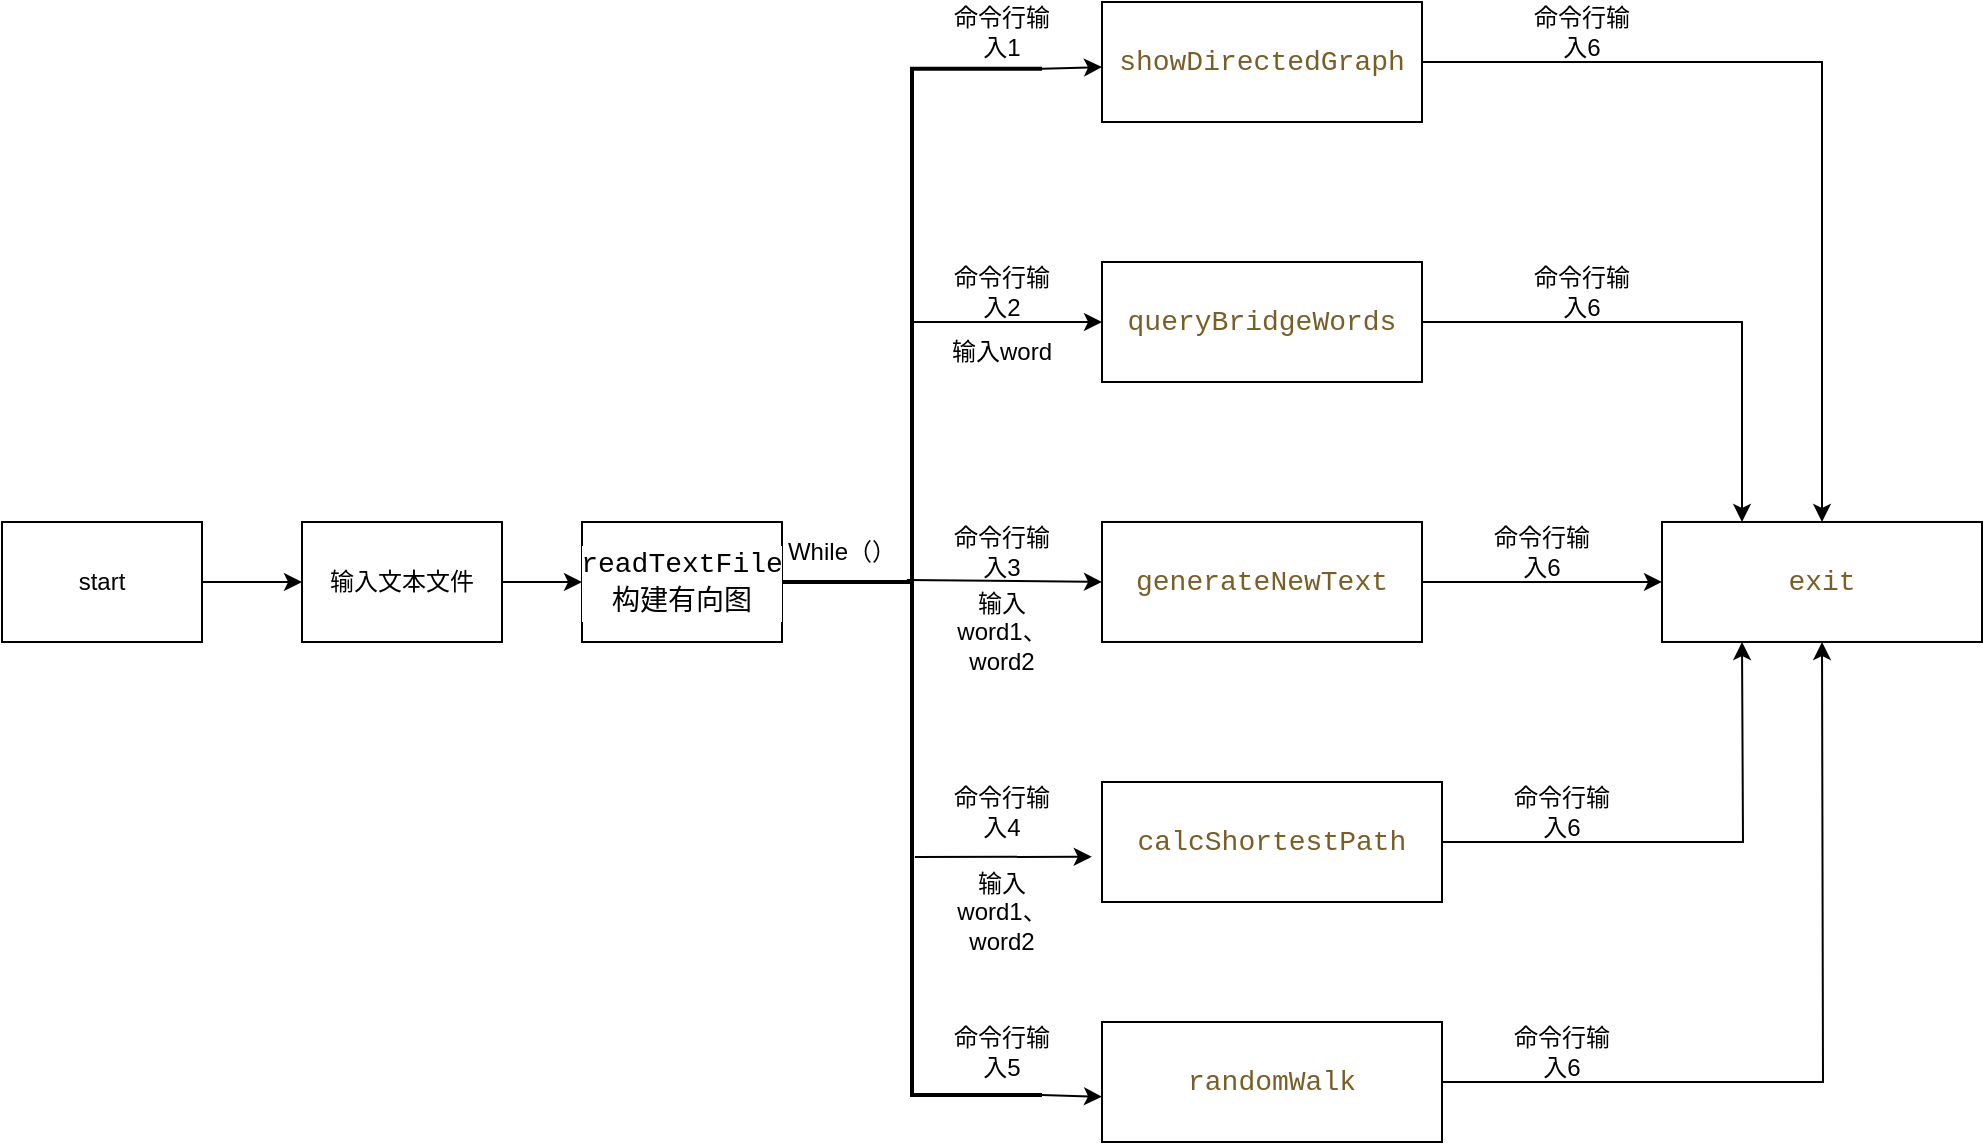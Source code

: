 <mxfile version="24.2.8" type="device">
  <diagram id="C5RBs43oDa-KdzZeNtuy" name="Page-1">
    <mxGraphModel dx="948" dy="5299" grid="1" gridSize="10" guides="1" tooltips="1" connect="1" arrows="1" fold="1" page="1" pageScale="1" pageWidth="3300" pageHeight="4681" math="0" shadow="0">
      <root>
        <mxCell id="WIyWlLk6GJQsqaUBKTNV-0" />
        <mxCell id="WIyWlLk6GJQsqaUBKTNV-1" parent="WIyWlLk6GJQsqaUBKTNV-0" />
        <mxCell id="sURrvoirdm_jcofsN_Vr-2" value="" style="edgeStyle=orthogonalEdgeStyle;rounded=0;orthogonalLoop=1;jettySize=auto;html=1;" edge="1" parent="WIyWlLk6GJQsqaUBKTNV-1" source="sURrvoirdm_jcofsN_Vr-0" target="sURrvoirdm_jcofsN_Vr-1">
          <mxGeometry relative="1" as="geometry" />
        </mxCell>
        <mxCell id="sURrvoirdm_jcofsN_Vr-0" value="start" style="rounded=0;whiteSpace=wrap;html=1;" vertex="1" parent="WIyWlLk6GJQsqaUBKTNV-1">
          <mxGeometry x="10" y="250" width="100" height="60" as="geometry" />
        </mxCell>
        <mxCell id="sURrvoirdm_jcofsN_Vr-3" style="edgeStyle=orthogonalEdgeStyle;rounded=0;orthogonalLoop=1;jettySize=auto;html=1;exitX=0;exitY=0.5;exitDx=0;exitDy=0;" edge="1" parent="WIyWlLk6GJQsqaUBKTNV-1" source="sURrvoirdm_jcofsN_Vr-1">
          <mxGeometry relative="1" as="geometry">
            <mxPoint x="180" y="280" as="targetPoint" />
          </mxGeometry>
        </mxCell>
        <mxCell id="sURrvoirdm_jcofsN_Vr-5" value="" style="edgeStyle=orthogonalEdgeStyle;rounded=0;orthogonalLoop=1;jettySize=auto;html=1;" edge="1" parent="WIyWlLk6GJQsqaUBKTNV-1" source="sURrvoirdm_jcofsN_Vr-1" target="sURrvoirdm_jcofsN_Vr-4">
          <mxGeometry relative="1" as="geometry" />
        </mxCell>
        <mxCell id="sURrvoirdm_jcofsN_Vr-1" value="输入文本文件" style="rounded=0;whiteSpace=wrap;html=1;" vertex="1" parent="WIyWlLk6GJQsqaUBKTNV-1">
          <mxGeometry x="160" y="250" width="100" height="60" as="geometry" />
        </mxCell>
        <mxCell id="sURrvoirdm_jcofsN_Vr-4" value="&lt;div style=&quot;background-color: rgb(255, 255, 255); font-family: Consolas, &amp;quot;Courier New&amp;quot;, monospace; font-size: 14px; line-height: 19px; white-space: pre;&quot;&gt;readTextFile&lt;/div&gt;&lt;div style=&quot;background-color: rgb(255, 255, 255); font-family: Consolas, &amp;quot;Courier New&amp;quot;, monospace; font-size: 14px; line-height: 19px; white-space: pre;&quot;&gt;构建有向图&lt;/div&gt;" style="rounded=0;whiteSpace=wrap;html=1;" vertex="1" parent="WIyWlLk6GJQsqaUBKTNV-1">
          <mxGeometry x="300" y="250" width="100" height="60" as="geometry" />
        </mxCell>
        <mxCell id="sURrvoirdm_jcofsN_Vr-6" value="" style="strokeWidth=2;html=1;shape=mxgraph.flowchart.annotation_2;align=left;labelPosition=right;pointerEvents=1;" vertex="1" parent="WIyWlLk6GJQsqaUBKTNV-1">
          <mxGeometry x="400" y="23.43" width="130" height="513.13" as="geometry" />
        </mxCell>
        <mxCell id="sURrvoirdm_jcofsN_Vr-30" value="" style="edgeStyle=orthogonalEdgeStyle;rounded=0;orthogonalLoop=1;jettySize=auto;html=1;" edge="1" parent="WIyWlLk6GJQsqaUBKTNV-1" source="sURrvoirdm_jcofsN_Vr-7" target="sURrvoirdm_jcofsN_Vr-29">
          <mxGeometry relative="1" as="geometry" />
        </mxCell>
        <mxCell id="sURrvoirdm_jcofsN_Vr-7" value="&lt;div style=&quot;color: rgb(59, 59, 59); background-color: rgb(255, 255, 255); font-family: Consolas, &amp;quot;Courier New&amp;quot;, monospace; font-size: 14px; line-height: 19px; white-space: pre;&quot;&gt;&lt;span style=&quot;color: #795e26;&quot;&gt;showDirectedGraph&lt;/span&gt;&lt;/div&gt;" style="rounded=0;whiteSpace=wrap;html=1;" vertex="1" parent="WIyWlLk6GJQsqaUBKTNV-1">
          <mxGeometry x="560" y="-10" width="160" height="60" as="geometry" />
        </mxCell>
        <mxCell id="sURrvoirdm_jcofsN_Vr-32" style="edgeStyle=orthogonalEdgeStyle;rounded=0;orthogonalLoop=1;jettySize=auto;html=1;exitX=1;exitY=0.5;exitDx=0;exitDy=0;entryX=0;entryY=0.5;entryDx=0;entryDy=0;" edge="1" parent="WIyWlLk6GJQsqaUBKTNV-1" source="sURrvoirdm_jcofsN_Vr-8" target="sURrvoirdm_jcofsN_Vr-29">
          <mxGeometry relative="1" as="geometry" />
        </mxCell>
        <mxCell id="sURrvoirdm_jcofsN_Vr-8" value="&lt;div style=&quot;color: rgb(59, 59, 59); background-color: rgb(255, 255, 255); font-family: Consolas, &amp;quot;Courier New&amp;quot;, monospace; font-size: 14px; line-height: 19px; white-space: pre;&quot;&gt;&lt;span style=&quot;color: #795e26;&quot;&gt;generateNewText&lt;/span&gt;&lt;/div&gt;" style="rounded=0;whiteSpace=wrap;html=1;" vertex="1" parent="WIyWlLk6GJQsqaUBKTNV-1">
          <mxGeometry x="560" y="249.99" width="160" height="60" as="geometry" />
        </mxCell>
        <mxCell id="sURrvoirdm_jcofsN_Vr-35" style="edgeStyle=orthogonalEdgeStyle;rounded=0;orthogonalLoop=1;jettySize=auto;html=1;exitX=1;exitY=0.5;exitDx=0;exitDy=0;entryX=0.25;entryY=0;entryDx=0;entryDy=0;" edge="1" parent="WIyWlLk6GJQsqaUBKTNV-1" source="sURrvoirdm_jcofsN_Vr-9" target="sURrvoirdm_jcofsN_Vr-29">
          <mxGeometry relative="1" as="geometry" />
        </mxCell>
        <mxCell id="sURrvoirdm_jcofsN_Vr-9" value="&lt;div style=&quot;color: rgb(59, 59, 59); background-color: rgb(255, 255, 255); font-family: Consolas, &amp;quot;Courier New&amp;quot;, monospace; font-size: 14px; line-height: 19px; white-space: pre;&quot;&gt;&lt;span style=&quot;color: #795e26;&quot;&gt;queryBridgeWords&lt;/span&gt;&lt;/div&gt;" style="rounded=0;whiteSpace=wrap;html=1;" vertex="1" parent="WIyWlLk6GJQsqaUBKTNV-1">
          <mxGeometry x="560" y="120" width="160" height="60" as="geometry" />
        </mxCell>
        <mxCell id="sURrvoirdm_jcofsN_Vr-33" style="edgeStyle=orthogonalEdgeStyle;rounded=0;orthogonalLoop=1;jettySize=auto;html=1;exitX=1;exitY=0.5;exitDx=0;exitDy=0;" edge="1" parent="WIyWlLk6GJQsqaUBKTNV-1" source="sURrvoirdm_jcofsN_Vr-10">
          <mxGeometry relative="1" as="geometry">
            <mxPoint x="880" y="310" as="targetPoint" />
          </mxGeometry>
        </mxCell>
        <mxCell id="sURrvoirdm_jcofsN_Vr-10" value="&lt;div style=&quot;color: rgb(59, 59, 59); background-color: rgb(255, 255, 255); font-family: Consolas, &amp;quot;Courier New&amp;quot;, monospace; font-size: 14px; line-height: 19px; white-space: pre;&quot;&gt;&lt;span style=&quot;color: #795e26;&quot;&gt;calcShortestPath&lt;/span&gt;&lt;/div&gt;" style="rounded=0;whiteSpace=wrap;html=1;" vertex="1" parent="WIyWlLk6GJQsqaUBKTNV-1">
          <mxGeometry x="560" y="380" width="170" height="60" as="geometry" />
        </mxCell>
        <mxCell id="sURrvoirdm_jcofsN_Vr-34" style="edgeStyle=orthogonalEdgeStyle;rounded=0;orthogonalLoop=1;jettySize=auto;html=1;exitX=1;exitY=0.5;exitDx=0;exitDy=0;" edge="1" parent="WIyWlLk6GJQsqaUBKTNV-1" source="sURrvoirdm_jcofsN_Vr-11">
          <mxGeometry relative="1" as="geometry">
            <mxPoint x="920" y="310" as="targetPoint" />
          </mxGeometry>
        </mxCell>
        <mxCell id="sURrvoirdm_jcofsN_Vr-11" value="&lt;div style=&quot;color: rgb(59, 59, 59); background-color: rgb(255, 255, 255); font-family: Consolas, &amp;quot;Courier New&amp;quot;, monospace; font-size: 14px; line-height: 19px; white-space: pre;&quot;&gt;&lt;span style=&quot;color: #795e26;&quot;&gt;randomWalk&lt;/span&gt;&lt;/div&gt;" style="rounded=0;whiteSpace=wrap;html=1;" vertex="1" parent="WIyWlLk6GJQsqaUBKTNV-1">
          <mxGeometry x="560" y="500" width="170" height="60" as="geometry" />
        </mxCell>
        <mxCell id="sURrvoirdm_jcofsN_Vr-14" value="" style="endArrow=classic;html=1;rounded=0;exitX=0.48;exitY=0.498;exitDx=0;exitDy=0;exitPerimeter=0;entryX=0;entryY=0.5;entryDx=0;entryDy=0;" edge="1" parent="WIyWlLk6GJQsqaUBKTNV-1" source="sURrvoirdm_jcofsN_Vr-6" target="sURrvoirdm_jcofsN_Vr-8">
          <mxGeometry width="50" height="50" relative="1" as="geometry">
            <mxPoint x="530" y="300" as="sourcePoint" />
            <mxPoint x="580" y="250" as="targetPoint" />
          </mxGeometry>
        </mxCell>
        <mxCell id="sURrvoirdm_jcofsN_Vr-15" value="" style="endArrow=classic;html=1;rounded=0;entryX=0;entryY=0.5;entryDx=0;entryDy=0;" edge="1" parent="WIyWlLk6GJQsqaUBKTNV-1" target="sURrvoirdm_jcofsN_Vr-9">
          <mxGeometry width="50" height="50" relative="1" as="geometry">
            <mxPoint x="465" y="150" as="sourcePoint" />
            <mxPoint x="530" y="155" as="targetPoint" />
          </mxGeometry>
        </mxCell>
        <mxCell id="sURrvoirdm_jcofsN_Vr-16" value="" style="endArrow=classic;html=1;rounded=0;entryX=-0.03;entryY=0.623;entryDx=0;entryDy=0;exitX=0.511;exitY=0.768;exitDx=0;exitDy=0;exitPerimeter=0;entryPerimeter=0;" edge="1" parent="WIyWlLk6GJQsqaUBKTNV-1" source="sURrvoirdm_jcofsN_Vr-6" target="sURrvoirdm_jcofsN_Vr-10">
          <mxGeometry width="50" height="50" relative="1" as="geometry">
            <mxPoint x="475" y="160" as="sourcePoint" />
            <mxPoint x="540" y="160" as="targetPoint" />
          </mxGeometry>
        </mxCell>
        <mxCell id="sURrvoirdm_jcofsN_Vr-18" value="While（）" style="text;html=1;align=center;verticalAlign=middle;whiteSpace=wrap;rounded=0;" vertex="1" parent="WIyWlLk6GJQsqaUBKTNV-1">
          <mxGeometry x="400" y="249.99" width="60" height="30" as="geometry" />
        </mxCell>
        <mxCell id="sURrvoirdm_jcofsN_Vr-19" value="" style="endArrow=classic;html=1;rounded=0;exitX=1;exitY=0;exitDx=0;exitDy=0;exitPerimeter=0;" edge="1" parent="WIyWlLk6GJQsqaUBKTNV-1" source="sURrvoirdm_jcofsN_Vr-6" target="sURrvoirdm_jcofsN_Vr-7">
          <mxGeometry width="50" height="50" relative="1" as="geometry">
            <mxPoint x="590" as="sourcePoint" />
            <mxPoint x="640" y="-50" as="targetPoint" />
          </mxGeometry>
        </mxCell>
        <mxCell id="sURrvoirdm_jcofsN_Vr-20" value="" style="endArrow=classic;html=1;rounded=0;exitX=1;exitY=1;exitDx=0;exitDy=0;exitPerimeter=0;entryX=0;entryY=0.623;entryDx=0;entryDy=0;entryPerimeter=0;" edge="1" parent="WIyWlLk6GJQsqaUBKTNV-1" source="sURrvoirdm_jcofsN_Vr-6" target="sURrvoirdm_jcofsN_Vr-11">
          <mxGeometry width="50" height="50" relative="1" as="geometry">
            <mxPoint x="590" y="300" as="sourcePoint" />
            <mxPoint x="640" y="250" as="targetPoint" />
          </mxGeometry>
        </mxCell>
        <mxCell id="sURrvoirdm_jcofsN_Vr-21" value="命令行输入1" style="text;html=1;align=center;verticalAlign=middle;whiteSpace=wrap;rounded=0;" vertex="1" parent="WIyWlLk6GJQsqaUBKTNV-1">
          <mxGeometry x="480" y="-10" width="60" height="30" as="geometry" />
        </mxCell>
        <mxCell id="sURrvoirdm_jcofsN_Vr-22" value="命令行输入2" style="text;html=1;align=center;verticalAlign=middle;whiteSpace=wrap;rounded=0;" vertex="1" parent="WIyWlLk6GJQsqaUBKTNV-1">
          <mxGeometry x="480" y="120" width="60" height="30" as="geometry" />
        </mxCell>
        <mxCell id="sURrvoirdm_jcofsN_Vr-23" value="命令行输入3" style="text;html=1;align=center;verticalAlign=middle;whiteSpace=wrap;rounded=0;" vertex="1" parent="WIyWlLk6GJQsqaUBKTNV-1">
          <mxGeometry x="480" y="249.99" width="60" height="30" as="geometry" />
        </mxCell>
        <mxCell id="sURrvoirdm_jcofsN_Vr-24" value="命令行输入4" style="text;html=1;align=center;verticalAlign=middle;whiteSpace=wrap;rounded=0;" vertex="1" parent="WIyWlLk6GJQsqaUBKTNV-1">
          <mxGeometry x="480" y="380" width="60" height="30" as="geometry" />
        </mxCell>
        <mxCell id="sURrvoirdm_jcofsN_Vr-25" value="命令行输入5" style="text;html=1;align=center;verticalAlign=middle;whiteSpace=wrap;rounded=0;" vertex="1" parent="WIyWlLk6GJQsqaUBKTNV-1">
          <mxGeometry x="480" y="500" width="60" height="30" as="geometry" />
        </mxCell>
        <mxCell id="sURrvoirdm_jcofsN_Vr-26" value="输入word" style="text;html=1;align=center;verticalAlign=middle;whiteSpace=wrap;rounded=0;" vertex="1" parent="WIyWlLk6GJQsqaUBKTNV-1">
          <mxGeometry x="480" y="150" width="60" height="30" as="geometry" />
        </mxCell>
        <mxCell id="sURrvoirdm_jcofsN_Vr-27" value="输入word1、word2" style="text;html=1;align=center;verticalAlign=middle;whiteSpace=wrap;rounded=0;" vertex="1" parent="WIyWlLk6GJQsqaUBKTNV-1">
          <mxGeometry x="480" y="290" width="60" height="30" as="geometry" />
        </mxCell>
        <mxCell id="sURrvoirdm_jcofsN_Vr-28" value="输入word1、word2" style="text;html=1;align=center;verticalAlign=middle;whiteSpace=wrap;rounded=0;" vertex="1" parent="WIyWlLk6GJQsqaUBKTNV-1">
          <mxGeometry x="480" y="430" width="60" height="30" as="geometry" />
        </mxCell>
        <mxCell id="sURrvoirdm_jcofsN_Vr-29" value="&lt;div style=&quot;color: rgb(59, 59, 59); background-color: rgb(255, 255, 255); font-family: Consolas, &amp;quot;Courier New&amp;quot;, monospace; font-size: 14px; line-height: 19px; white-space: pre;&quot;&gt;&lt;span style=&quot;color: #795e26;&quot;&gt;exit&lt;/span&gt;&lt;/div&gt;" style="rounded=0;whiteSpace=wrap;html=1;" vertex="1" parent="WIyWlLk6GJQsqaUBKTNV-1">
          <mxGeometry x="840" y="249.99" width="160" height="60" as="geometry" />
        </mxCell>
        <mxCell id="sURrvoirdm_jcofsN_Vr-36" value="命令行输入6" style="text;html=1;align=center;verticalAlign=middle;whiteSpace=wrap;rounded=0;" vertex="1" parent="WIyWlLk6GJQsqaUBKTNV-1">
          <mxGeometry x="770" y="-10" width="60" height="30" as="geometry" />
        </mxCell>
        <mxCell id="sURrvoirdm_jcofsN_Vr-37" value="命令行输入6" style="text;html=1;align=center;verticalAlign=middle;whiteSpace=wrap;rounded=0;" vertex="1" parent="WIyWlLk6GJQsqaUBKTNV-1">
          <mxGeometry x="770" y="120" width="60" height="30" as="geometry" />
        </mxCell>
        <mxCell id="sURrvoirdm_jcofsN_Vr-38" value="命令行输入6" style="text;html=1;align=center;verticalAlign=middle;whiteSpace=wrap;rounded=0;" vertex="1" parent="WIyWlLk6GJQsqaUBKTNV-1">
          <mxGeometry x="750" y="250" width="60" height="30" as="geometry" />
        </mxCell>
        <mxCell id="sURrvoirdm_jcofsN_Vr-39" value="命令行输入6" style="text;html=1;align=center;verticalAlign=middle;whiteSpace=wrap;rounded=0;" vertex="1" parent="WIyWlLk6GJQsqaUBKTNV-1">
          <mxGeometry x="760" y="380" width="60" height="30" as="geometry" />
        </mxCell>
        <mxCell id="sURrvoirdm_jcofsN_Vr-40" value="命令行输入6" style="text;html=1;align=center;verticalAlign=middle;whiteSpace=wrap;rounded=0;" vertex="1" parent="WIyWlLk6GJQsqaUBKTNV-1">
          <mxGeometry x="760" y="500" width="60" height="30" as="geometry" />
        </mxCell>
      </root>
    </mxGraphModel>
  </diagram>
</mxfile>
